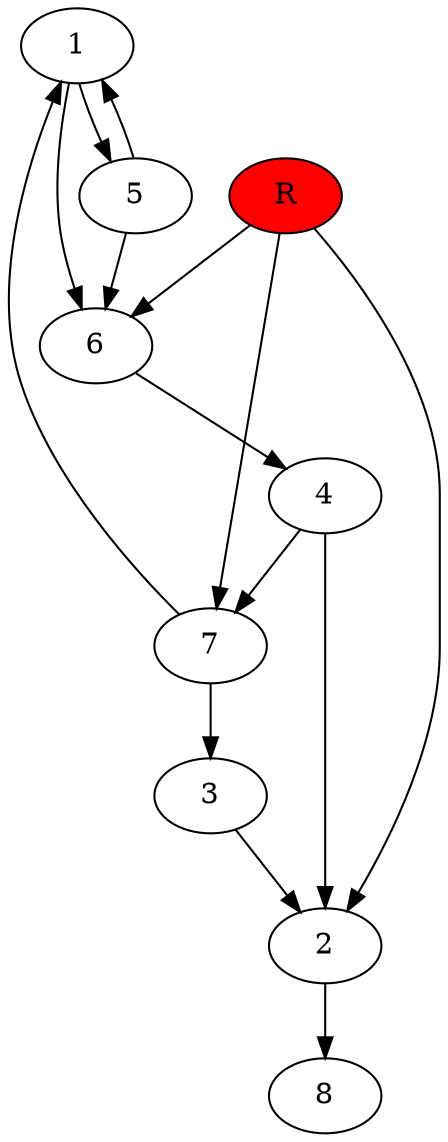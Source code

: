 digraph prb10819 {
	1
	2
	3
	4
	5
	6
	7
	8
	R [fillcolor="#ff0000" style=filled]
	1 -> 5
	1 -> 6
	2 -> 8
	3 -> 2
	4 -> 2
	4 -> 7
	5 -> 1
	5 -> 6
	6 -> 4
	7 -> 1
	7 -> 3
	R -> 2
	R -> 6
	R -> 7
}
